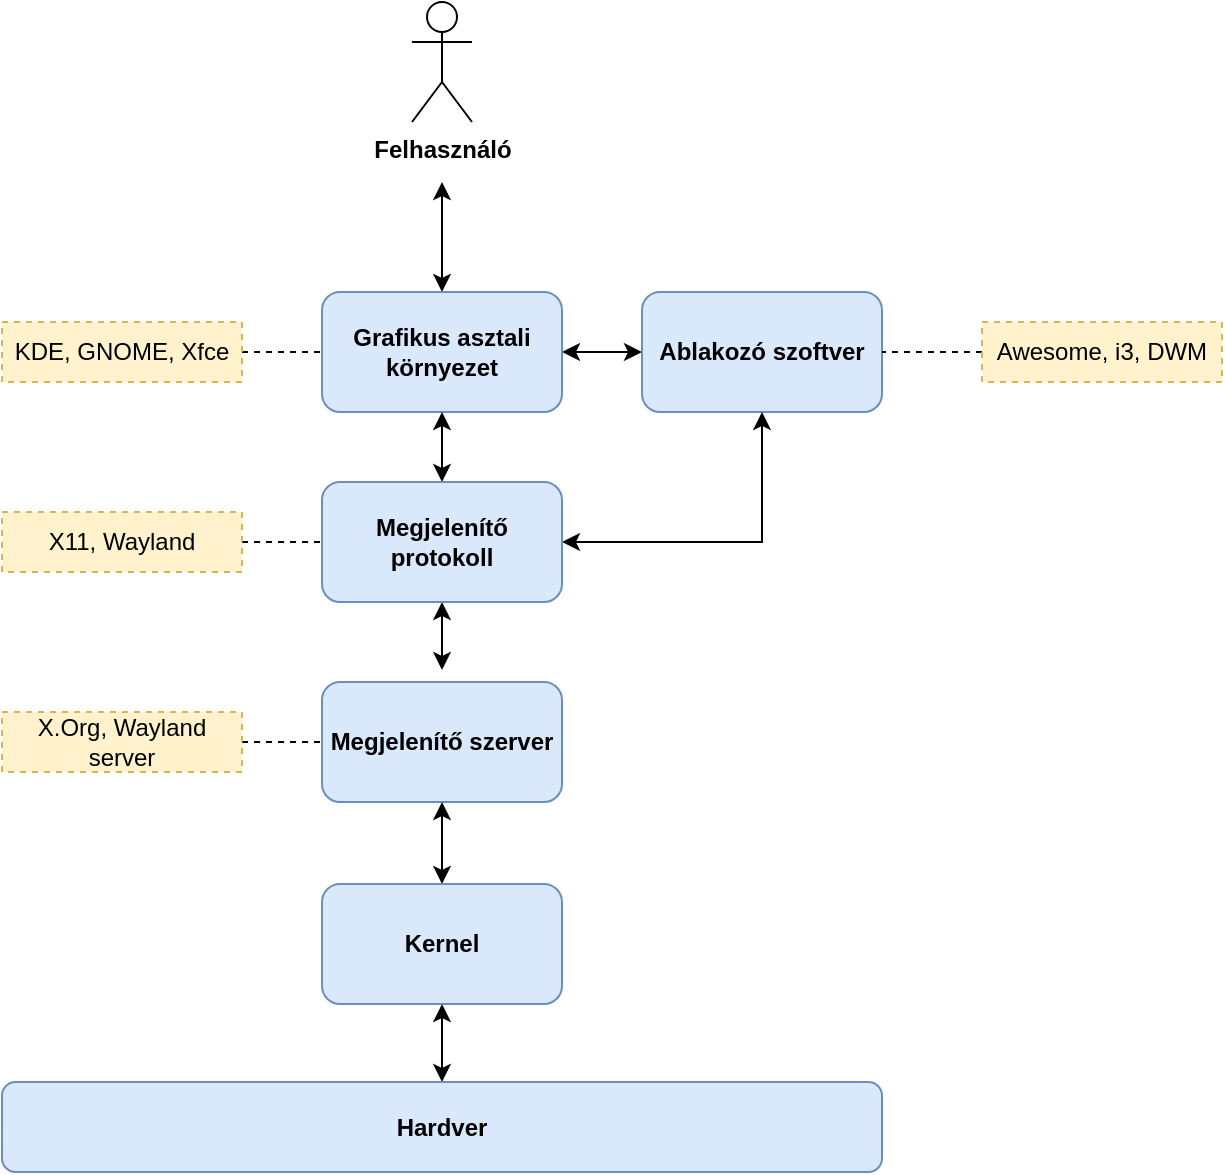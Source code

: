 <mxfile version="20.5.3" type="device"><diagram id="vZruM31q7Wb-5l8sAYGh" name="Page-1"><mxGraphModel dx="1422" dy="705" grid="1" gridSize="10" guides="1" tooltips="1" connect="1" arrows="1" fold="1" page="1" pageScale="1" pageWidth="827" pageHeight="1169" math="0" shadow="0"><root><mxCell id="0"/><mxCell id="1" parent="0"/><mxCell id="xjdhyaYITZ49ALSw-y8p-1" value="Felhasználó" style="shape=umlActor;verticalLabelPosition=bottom;verticalAlign=top;html=1;outlineConnect=0;fontStyle=1" vertex="1" parent="1"><mxGeometry x="205" width="30" height="60" as="geometry"/></mxCell><mxCell id="xjdhyaYITZ49ALSw-y8p-3" style="edgeStyle=orthogonalEdgeStyle;rounded=0;orthogonalLoop=1;jettySize=auto;html=1;startArrow=classic;startFill=1;" edge="1" parent="1" source="xjdhyaYITZ49ALSw-y8p-2"><mxGeometry relative="1" as="geometry"><mxPoint x="220" y="90" as="targetPoint"/></mxGeometry></mxCell><mxCell id="xjdhyaYITZ49ALSw-y8p-7" style="edgeStyle=orthogonalEdgeStyle;rounded=0;orthogonalLoop=1;jettySize=auto;html=1;entryX=0;entryY=0.5;entryDx=0;entryDy=0;endArrow=classic;endFill=1;startArrow=classic;startFill=1;" edge="1" parent="1" source="xjdhyaYITZ49ALSw-y8p-2" target="xjdhyaYITZ49ALSw-y8p-6"><mxGeometry relative="1" as="geometry"/></mxCell><mxCell id="xjdhyaYITZ49ALSw-y8p-2" value="Grafikus asztali környezet" style="rounded=1;whiteSpace=wrap;html=1;fontStyle=1;fillColor=#dae8fc;strokeColor=#6c8ebf;" vertex="1" parent="1"><mxGeometry x="160" y="145" width="120" height="60" as="geometry"/></mxCell><mxCell id="xjdhyaYITZ49ALSw-y8p-5" style="edgeStyle=orthogonalEdgeStyle;rounded=0;orthogonalLoop=1;jettySize=auto;html=1;entryX=0;entryY=0.5;entryDx=0;entryDy=0;endArrow=none;endFill=0;startArrow=none;startFill=0;dashed=1;" edge="1" parent="1" source="xjdhyaYITZ49ALSw-y8p-4" target="xjdhyaYITZ49ALSw-y8p-2"><mxGeometry relative="1" as="geometry"/></mxCell><mxCell id="xjdhyaYITZ49ALSw-y8p-4" value="KDE, GNOME, Xfce" style="rounded=0;whiteSpace=wrap;html=1;fillColor=#fff2cc;strokeColor=#d6b656;dashed=1;" vertex="1" parent="1"><mxGeometry y="160" width="120" height="30" as="geometry"/></mxCell><mxCell id="xjdhyaYITZ49ALSw-y8p-6" value="Ablakozó szoftver" style="rounded=1;whiteSpace=wrap;html=1;fontStyle=1;fillColor=#dae8fc;strokeColor=#6c8ebf;" vertex="1" parent="1"><mxGeometry x="320" y="145" width="120" height="60" as="geometry"/></mxCell><mxCell id="xjdhyaYITZ49ALSw-y8p-8" value="Megjelenítő szerver" style="rounded=1;whiteSpace=wrap;html=1;fontStyle=1;fillColor=#dae8fc;strokeColor=#6c8ebf;" vertex="1" parent="1"><mxGeometry x="160" y="340" width="120" height="60" as="geometry"/></mxCell><mxCell id="xjdhyaYITZ49ALSw-y8p-10" style="edgeStyle=orthogonalEdgeStyle;rounded=0;orthogonalLoop=1;jettySize=auto;html=1;entryX=0.5;entryY=1;entryDx=0;entryDy=0;endArrow=classic;endFill=1;startArrow=classic;startFill=1;" edge="1" parent="1" source="xjdhyaYITZ49ALSw-y8p-9" target="xjdhyaYITZ49ALSw-y8p-2"><mxGeometry relative="1" as="geometry"/></mxCell><mxCell id="xjdhyaYITZ49ALSw-y8p-11" style="edgeStyle=orthogonalEdgeStyle;rounded=0;orthogonalLoop=1;jettySize=auto;html=1;entryX=0.5;entryY=1;entryDx=0;entryDy=0;endArrow=classic;endFill=1;startArrow=classic;startFill=1;" edge="1" parent="1" source="xjdhyaYITZ49ALSw-y8p-9" target="xjdhyaYITZ49ALSw-y8p-6"><mxGeometry relative="1" as="geometry"/></mxCell><mxCell id="xjdhyaYITZ49ALSw-y8p-14" style="edgeStyle=orthogonalEdgeStyle;rounded=0;orthogonalLoop=1;jettySize=auto;html=1;entryX=0.5;entryY=-0.1;entryDx=0;entryDy=0;entryPerimeter=0;endArrow=classic;endFill=1;startArrow=classic;startFill=1;" edge="1" parent="1" source="xjdhyaYITZ49ALSw-y8p-9" target="xjdhyaYITZ49ALSw-y8p-8"><mxGeometry relative="1" as="geometry"/></mxCell><mxCell id="xjdhyaYITZ49ALSw-y8p-9" value="Megjelenítő protokoll" style="rounded=1;whiteSpace=wrap;html=1;fontStyle=1;fillColor=#dae8fc;strokeColor=#6c8ebf;" vertex="1" parent="1"><mxGeometry x="160" y="240" width="120" height="60" as="geometry"/></mxCell><mxCell id="xjdhyaYITZ49ALSw-y8p-15" style="edgeStyle=orthogonalEdgeStyle;rounded=0;orthogonalLoop=1;jettySize=auto;html=1;endArrow=classic;endFill=1;startArrow=classic;startFill=1;" edge="1" parent="1" source="xjdhyaYITZ49ALSw-y8p-12" target="xjdhyaYITZ49ALSw-y8p-8"><mxGeometry relative="1" as="geometry"/></mxCell><mxCell id="xjdhyaYITZ49ALSw-y8p-16" style="edgeStyle=orthogonalEdgeStyle;rounded=0;orthogonalLoop=1;jettySize=auto;html=1;endArrow=classic;endFill=1;startArrow=classic;startFill=1;" edge="1" parent="1" source="xjdhyaYITZ49ALSw-y8p-12" target="xjdhyaYITZ49ALSw-y8p-13"><mxGeometry relative="1" as="geometry"/></mxCell><mxCell id="xjdhyaYITZ49ALSw-y8p-12" value="Kernel" style="rounded=1;whiteSpace=wrap;html=1;fontStyle=1;fillColor=#dae8fc;strokeColor=#6c8ebf;" vertex="1" parent="1"><mxGeometry x="160" y="441" width="120" height="60" as="geometry"/></mxCell><mxCell id="xjdhyaYITZ49ALSw-y8p-13" value="Hardver" style="rounded=1;whiteSpace=wrap;html=1;fontStyle=1;fillColor=#dae8fc;strokeColor=#6c8ebf;" vertex="1" parent="1"><mxGeometry y="540" width="440" height="45" as="geometry"/></mxCell><mxCell id="xjdhyaYITZ49ALSw-y8p-18" style="edgeStyle=orthogonalEdgeStyle;rounded=0;orthogonalLoop=1;jettySize=auto;html=1;endArrow=none;endFill=0;startArrow=none;startFill=0;dashed=1;" edge="1" parent="1" source="xjdhyaYITZ49ALSw-y8p-17" target="xjdhyaYITZ49ALSw-y8p-9"><mxGeometry relative="1" as="geometry"/></mxCell><mxCell id="xjdhyaYITZ49ALSw-y8p-17" value="X11, Wayland" style="rounded=0;whiteSpace=wrap;html=1;fillColor=#fff2cc;strokeColor=#d6b656;dashed=1;" vertex="1" parent="1"><mxGeometry y="255" width="120" height="30" as="geometry"/></mxCell><mxCell id="xjdhyaYITZ49ALSw-y8p-21" style="edgeStyle=orthogonalEdgeStyle;rounded=0;orthogonalLoop=1;jettySize=auto;html=1;entryX=0;entryY=0.5;entryDx=0;entryDy=0;endArrow=none;endFill=0;startArrow=none;startFill=0;dashed=1;" edge="1" parent="1" source="xjdhyaYITZ49ALSw-y8p-19" target="xjdhyaYITZ49ALSw-y8p-8"><mxGeometry relative="1" as="geometry"/></mxCell><mxCell id="xjdhyaYITZ49ALSw-y8p-19" value="X.Org, Wayland server" style="rounded=0;whiteSpace=wrap;html=1;fillColor=#fff2cc;strokeColor=#d6b656;dashed=1;" vertex="1" parent="1"><mxGeometry y="355" width="120" height="30" as="geometry"/></mxCell><mxCell id="xjdhyaYITZ49ALSw-y8p-23" style="edgeStyle=orthogonalEdgeStyle;rounded=0;orthogonalLoop=1;jettySize=auto;html=1;entryX=1;entryY=0.5;entryDx=0;entryDy=0;endArrow=none;endFill=0;startArrow=none;startFill=0;dashed=1;" edge="1" parent="1" source="xjdhyaYITZ49ALSw-y8p-22" target="xjdhyaYITZ49ALSw-y8p-6"><mxGeometry relative="1" as="geometry"/></mxCell><mxCell id="xjdhyaYITZ49ALSw-y8p-22" value="Awesome, i3, DWM" style="rounded=0;whiteSpace=wrap;html=1;fillColor=#fff2cc;strokeColor=#d6b656;dashed=1;" vertex="1" parent="1"><mxGeometry x="490" y="160" width="120" height="30" as="geometry"/></mxCell></root></mxGraphModel></diagram></mxfile>